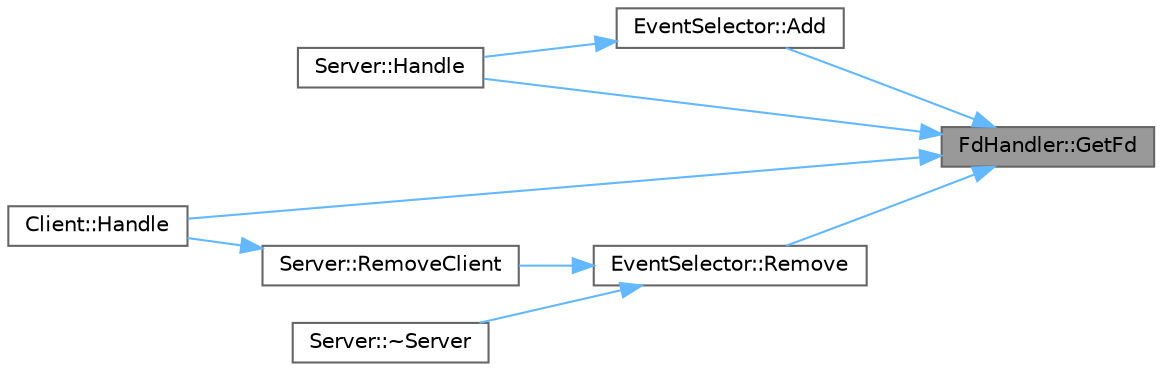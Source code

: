 digraph "FdHandler::GetFd"
{
 // LATEX_PDF_SIZE
  bgcolor="transparent";
  edge [fontname=Helvetica,fontsize=10,labelfontname=Helvetica,labelfontsize=10];
  node [fontname=Helvetica,fontsize=10,shape=box,height=0.2,width=0.4];
  rankdir="RL";
  Node1 [id="Node000001",label="FdHandler::GetFd",height=0.2,width=0.4,color="gray40", fillcolor="grey60", style="filled", fontcolor="black",tooltip="Получает дескриптор файла."];
  Node1 -> Node2 [id="edge9_Node000001_Node000002",dir="back",color="steelblue1",style="solid",tooltip=" "];
  Node2 [id="Node000002",label="EventSelector::Add",height=0.2,width=0.4,color="grey40", fillcolor="white", style="filled",URL="$class_event_selector.html#a8043af807f70322a768cfc88f260c92d",tooltip="Добавляет дескриптор файла в массив."];
  Node2 -> Node3 [id="edge10_Node000002_Node000003",dir="back",color="steelblue1",style="solid",tooltip=" "];
  Node3 [id="Node000003",label="Server::Handle",height=0.2,width=0.4,color="grey40", fillcolor="white", style="filled",URL="$class_server.html#aa8a2b033575df088c0716ba949875c63",tooltip="Абстрактный метод для обработки событий."];
  Node1 -> Node4 [id="edge11_Node000001_Node000004",dir="back",color="steelblue1",style="solid",tooltip=" "];
  Node4 [id="Node000004",label="Client::Handle",height=0.2,width=0.4,color="grey40", fillcolor="white", style="filled",URL="$class_client.html#a19bc7e4772a0567a814c0e57b5b881e0",tooltip="Абстрактный метод для обработки событий."];
  Node1 -> Node3 [id="edge12_Node000001_Node000003",dir="back",color="steelblue1",style="solid",tooltip=" "];
  Node1 -> Node5 [id="edge13_Node000001_Node000005",dir="back",color="steelblue1",style="solid",tooltip=" "];
  Node5 [id="Node000005",label="EventSelector::Remove",height=0.2,width=0.4,color="grey40", fillcolor="white", style="filled",URL="$class_event_selector.html#af19b17fc68f47b35d52d3e9585e1308a",tooltip="Удаляет дескриптор файла из массива."];
  Node5 -> Node6 [id="edge14_Node000005_Node000006",dir="back",color="steelblue1",style="solid",tooltip=" "];
  Node6 [id="Node000006",label="Server::RemoveClient",height=0.2,width=0.4,color="grey40", fillcolor="white", style="filled",URL="$class_server.html#ab3e95f363c640b977ea7b7933063f0f1",tooltip="Удаляет клиента из списка."];
  Node6 -> Node4 [id="edge15_Node000006_Node000004",dir="back",color="steelblue1",style="solid",tooltip=" "];
  Node5 -> Node7 [id="edge16_Node000005_Node000007",dir="back",color="steelblue1",style="solid",tooltip=" "];
  Node7 [id="Node000007",label="Server::~Server",height=0.2,width=0.4,color="grey40", fillcolor="white", style="filled",URL="$class_server.html#a4b3aa2579cb1c8cd1d069582c14d0fa6",tooltip="Виртуальный деструктор."];
}
